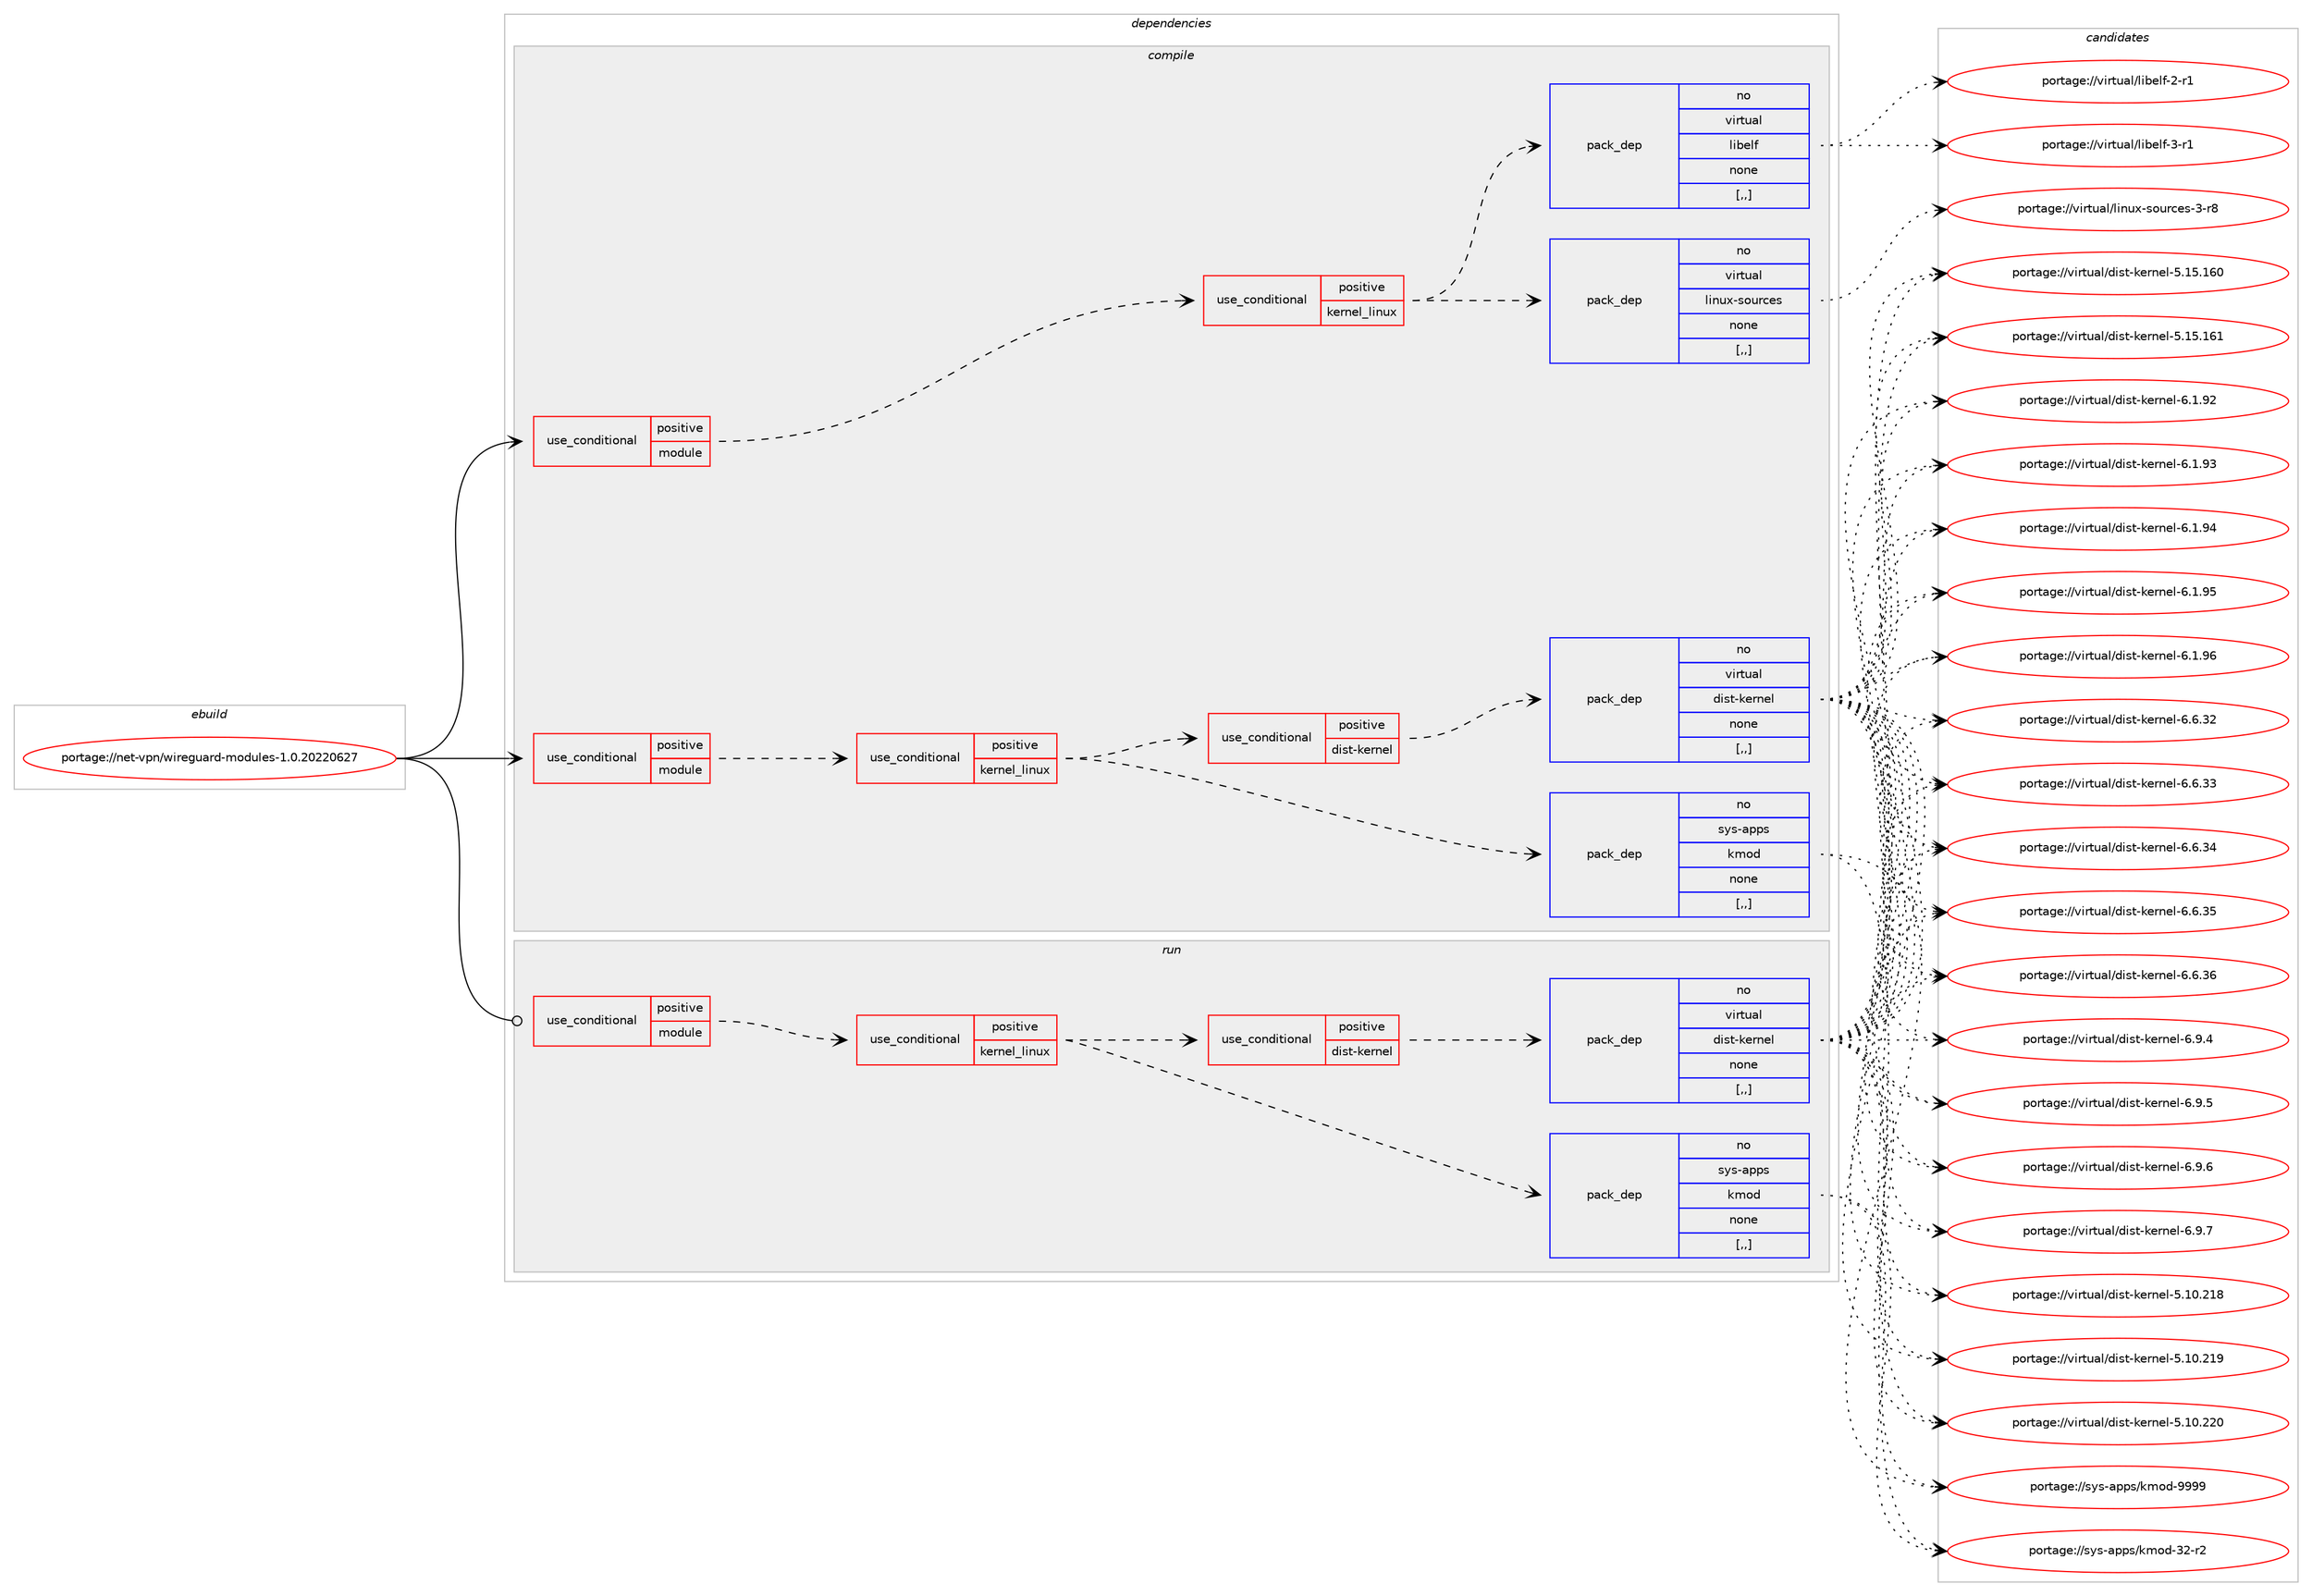 digraph prolog {

# *************
# Graph options
# *************

newrank=true;
concentrate=true;
compound=true;
graph [rankdir=LR,fontname=Helvetica,fontsize=10,ranksep=1.5];#, ranksep=2.5, nodesep=0.2];
edge  [arrowhead=vee];
node  [fontname=Helvetica,fontsize=10];

# **********
# The ebuild
# **********

subgraph cluster_leftcol {
color=gray;
rank=same;
label=<<i>ebuild</i>>;
id [label="portage://net-vpn/wireguard-modules-1.0.20220627", color=red, width=4, href="../net-vpn/wireguard-modules-1.0.20220627.svg"];
}

# ****************
# The dependencies
# ****************

subgraph cluster_midcol {
color=gray;
label=<<i>dependencies</i>>;
subgraph cluster_compile {
fillcolor="#eeeeee";
style=filled;
label=<<i>compile</i>>;
subgraph cond100127 {
dependency378733 [label=<<TABLE BORDER="0" CELLBORDER="1" CELLSPACING="0" CELLPADDING="4"><TR><TD ROWSPAN="3" CELLPADDING="10">use_conditional</TD></TR><TR><TD>positive</TD></TR><TR><TD>module</TD></TR></TABLE>>, shape=none, color=red];
subgraph cond100128 {
dependency378734 [label=<<TABLE BORDER="0" CELLBORDER="1" CELLSPACING="0" CELLPADDING="4"><TR><TD ROWSPAN="3" CELLPADDING="10">use_conditional</TD></TR><TR><TD>positive</TD></TR><TR><TD>kernel_linux</TD></TR></TABLE>>, shape=none, color=red];
subgraph pack275874 {
dependency378735 [label=<<TABLE BORDER="0" CELLBORDER="1" CELLSPACING="0" CELLPADDING="4" WIDTH="220"><TR><TD ROWSPAN="6" CELLPADDING="30">pack_dep</TD></TR><TR><TD WIDTH="110">no</TD></TR><TR><TD>sys-apps</TD></TR><TR><TD>kmod</TD></TR><TR><TD>none</TD></TR><TR><TD>[,,]</TD></TR></TABLE>>, shape=none, color=blue];
}
dependency378734:e -> dependency378735:w [weight=20,style="dashed",arrowhead="vee"];
subgraph cond100129 {
dependency378736 [label=<<TABLE BORDER="0" CELLBORDER="1" CELLSPACING="0" CELLPADDING="4"><TR><TD ROWSPAN="3" CELLPADDING="10">use_conditional</TD></TR><TR><TD>positive</TD></TR><TR><TD>dist-kernel</TD></TR></TABLE>>, shape=none, color=red];
subgraph pack275875 {
dependency378737 [label=<<TABLE BORDER="0" CELLBORDER="1" CELLSPACING="0" CELLPADDING="4" WIDTH="220"><TR><TD ROWSPAN="6" CELLPADDING="30">pack_dep</TD></TR><TR><TD WIDTH="110">no</TD></TR><TR><TD>virtual</TD></TR><TR><TD>dist-kernel</TD></TR><TR><TD>none</TD></TR><TR><TD>[,,]</TD></TR></TABLE>>, shape=none, color=blue];
}
dependency378736:e -> dependency378737:w [weight=20,style="dashed",arrowhead="vee"];
}
dependency378734:e -> dependency378736:w [weight=20,style="dashed",arrowhead="vee"];
}
dependency378733:e -> dependency378734:w [weight=20,style="dashed",arrowhead="vee"];
}
id:e -> dependency378733:w [weight=20,style="solid",arrowhead="vee"];
subgraph cond100130 {
dependency378738 [label=<<TABLE BORDER="0" CELLBORDER="1" CELLSPACING="0" CELLPADDING="4"><TR><TD ROWSPAN="3" CELLPADDING="10">use_conditional</TD></TR><TR><TD>positive</TD></TR><TR><TD>module</TD></TR></TABLE>>, shape=none, color=red];
subgraph cond100131 {
dependency378739 [label=<<TABLE BORDER="0" CELLBORDER="1" CELLSPACING="0" CELLPADDING="4"><TR><TD ROWSPAN="3" CELLPADDING="10">use_conditional</TD></TR><TR><TD>positive</TD></TR><TR><TD>kernel_linux</TD></TR></TABLE>>, shape=none, color=red];
subgraph pack275876 {
dependency378740 [label=<<TABLE BORDER="0" CELLBORDER="1" CELLSPACING="0" CELLPADDING="4" WIDTH="220"><TR><TD ROWSPAN="6" CELLPADDING="30">pack_dep</TD></TR><TR><TD WIDTH="110">no</TD></TR><TR><TD>virtual</TD></TR><TR><TD>linux-sources</TD></TR><TR><TD>none</TD></TR><TR><TD>[,,]</TD></TR></TABLE>>, shape=none, color=blue];
}
dependency378739:e -> dependency378740:w [weight=20,style="dashed",arrowhead="vee"];
subgraph pack275877 {
dependency378741 [label=<<TABLE BORDER="0" CELLBORDER="1" CELLSPACING="0" CELLPADDING="4" WIDTH="220"><TR><TD ROWSPAN="6" CELLPADDING="30">pack_dep</TD></TR><TR><TD WIDTH="110">no</TD></TR><TR><TD>virtual</TD></TR><TR><TD>libelf</TD></TR><TR><TD>none</TD></TR><TR><TD>[,,]</TD></TR></TABLE>>, shape=none, color=blue];
}
dependency378739:e -> dependency378741:w [weight=20,style="dashed",arrowhead="vee"];
}
dependency378738:e -> dependency378739:w [weight=20,style="dashed",arrowhead="vee"];
}
id:e -> dependency378738:w [weight=20,style="solid",arrowhead="vee"];
}
subgraph cluster_compileandrun {
fillcolor="#eeeeee";
style=filled;
label=<<i>compile and run</i>>;
}
subgraph cluster_run {
fillcolor="#eeeeee";
style=filled;
label=<<i>run</i>>;
subgraph cond100132 {
dependency378742 [label=<<TABLE BORDER="0" CELLBORDER="1" CELLSPACING="0" CELLPADDING="4"><TR><TD ROWSPAN="3" CELLPADDING="10">use_conditional</TD></TR><TR><TD>positive</TD></TR><TR><TD>module</TD></TR></TABLE>>, shape=none, color=red];
subgraph cond100133 {
dependency378743 [label=<<TABLE BORDER="0" CELLBORDER="1" CELLSPACING="0" CELLPADDING="4"><TR><TD ROWSPAN="3" CELLPADDING="10">use_conditional</TD></TR><TR><TD>positive</TD></TR><TR><TD>kernel_linux</TD></TR></TABLE>>, shape=none, color=red];
subgraph pack275878 {
dependency378744 [label=<<TABLE BORDER="0" CELLBORDER="1" CELLSPACING="0" CELLPADDING="4" WIDTH="220"><TR><TD ROWSPAN="6" CELLPADDING="30">pack_dep</TD></TR><TR><TD WIDTH="110">no</TD></TR><TR><TD>sys-apps</TD></TR><TR><TD>kmod</TD></TR><TR><TD>none</TD></TR><TR><TD>[,,]</TD></TR></TABLE>>, shape=none, color=blue];
}
dependency378743:e -> dependency378744:w [weight=20,style="dashed",arrowhead="vee"];
subgraph cond100134 {
dependency378745 [label=<<TABLE BORDER="0" CELLBORDER="1" CELLSPACING="0" CELLPADDING="4"><TR><TD ROWSPAN="3" CELLPADDING="10">use_conditional</TD></TR><TR><TD>positive</TD></TR><TR><TD>dist-kernel</TD></TR></TABLE>>, shape=none, color=red];
subgraph pack275879 {
dependency378746 [label=<<TABLE BORDER="0" CELLBORDER="1" CELLSPACING="0" CELLPADDING="4" WIDTH="220"><TR><TD ROWSPAN="6" CELLPADDING="30">pack_dep</TD></TR><TR><TD WIDTH="110">no</TD></TR><TR><TD>virtual</TD></TR><TR><TD>dist-kernel</TD></TR><TR><TD>none</TD></TR><TR><TD>[,,]</TD></TR></TABLE>>, shape=none, color=blue];
}
dependency378745:e -> dependency378746:w [weight=20,style="dashed",arrowhead="vee"];
}
dependency378743:e -> dependency378745:w [weight=20,style="dashed",arrowhead="vee"];
}
dependency378742:e -> dependency378743:w [weight=20,style="dashed",arrowhead="vee"];
}
id:e -> dependency378742:w [weight=20,style="solid",arrowhead="odot"];
}
}

# **************
# The candidates
# **************

subgraph cluster_choices {
rank=same;
color=gray;
label=<<i>candidates</i>>;

subgraph choice275874 {
color=black;
nodesep=1;
choice1151211154597112112115471071091111004551504511450 [label="portage://sys-apps/kmod-32-r2", color=red, width=4,href="../sys-apps/kmod-32-r2.svg"];
choice1151211154597112112115471071091111004557575757 [label="portage://sys-apps/kmod-9999", color=red, width=4,href="../sys-apps/kmod-9999.svg"];
dependency378735:e -> choice1151211154597112112115471071091111004551504511450:w [style=dotted,weight="100"];
dependency378735:e -> choice1151211154597112112115471071091111004557575757:w [style=dotted,weight="100"];
}
subgraph choice275875 {
color=black;
nodesep=1;
choice118105114116117971084710010511511645107101114110101108455346494846504956 [label="portage://virtual/dist-kernel-5.10.218", color=red, width=4,href="../virtual/dist-kernel-5.10.218.svg"];
choice118105114116117971084710010511511645107101114110101108455346494846504957 [label="portage://virtual/dist-kernel-5.10.219", color=red, width=4,href="../virtual/dist-kernel-5.10.219.svg"];
choice118105114116117971084710010511511645107101114110101108455346494846505048 [label="portage://virtual/dist-kernel-5.10.220", color=red, width=4,href="../virtual/dist-kernel-5.10.220.svg"];
choice118105114116117971084710010511511645107101114110101108455346495346495448 [label="portage://virtual/dist-kernel-5.15.160", color=red, width=4,href="../virtual/dist-kernel-5.15.160.svg"];
choice118105114116117971084710010511511645107101114110101108455346495346495449 [label="portage://virtual/dist-kernel-5.15.161", color=red, width=4,href="../virtual/dist-kernel-5.15.161.svg"];
choice11810511411611797108471001051151164510710111411010110845544649465750 [label="portage://virtual/dist-kernel-6.1.92", color=red, width=4,href="../virtual/dist-kernel-6.1.92.svg"];
choice11810511411611797108471001051151164510710111411010110845544649465751 [label="portage://virtual/dist-kernel-6.1.93", color=red, width=4,href="../virtual/dist-kernel-6.1.93.svg"];
choice11810511411611797108471001051151164510710111411010110845544649465752 [label="portage://virtual/dist-kernel-6.1.94", color=red, width=4,href="../virtual/dist-kernel-6.1.94.svg"];
choice11810511411611797108471001051151164510710111411010110845544649465753 [label="portage://virtual/dist-kernel-6.1.95", color=red, width=4,href="../virtual/dist-kernel-6.1.95.svg"];
choice11810511411611797108471001051151164510710111411010110845544649465754 [label="portage://virtual/dist-kernel-6.1.96", color=red, width=4,href="../virtual/dist-kernel-6.1.96.svg"];
choice11810511411611797108471001051151164510710111411010110845544654465150 [label="portage://virtual/dist-kernel-6.6.32", color=red, width=4,href="../virtual/dist-kernel-6.6.32.svg"];
choice11810511411611797108471001051151164510710111411010110845544654465151 [label="portage://virtual/dist-kernel-6.6.33", color=red, width=4,href="../virtual/dist-kernel-6.6.33.svg"];
choice11810511411611797108471001051151164510710111411010110845544654465152 [label="portage://virtual/dist-kernel-6.6.34", color=red, width=4,href="../virtual/dist-kernel-6.6.34.svg"];
choice11810511411611797108471001051151164510710111411010110845544654465153 [label="portage://virtual/dist-kernel-6.6.35", color=red, width=4,href="../virtual/dist-kernel-6.6.35.svg"];
choice11810511411611797108471001051151164510710111411010110845544654465154 [label="portage://virtual/dist-kernel-6.6.36", color=red, width=4,href="../virtual/dist-kernel-6.6.36.svg"];
choice118105114116117971084710010511511645107101114110101108455446574652 [label="portage://virtual/dist-kernel-6.9.4", color=red, width=4,href="../virtual/dist-kernel-6.9.4.svg"];
choice118105114116117971084710010511511645107101114110101108455446574653 [label="portage://virtual/dist-kernel-6.9.5", color=red, width=4,href="../virtual/dist-kernel-6.9.5.svg"];
choice118105114116117971084710010511511645107101114110101108455446574654 [label="portage://virtual/dist-kernel-6.9.6", color=red, width=4,href="../virtual/dist-kernel-6.9.6.svg"];
choice118105114116117971084710010511511645107101114110101108455446574655 [label="portage://virtual/dist-kernel-6.9.7", color=red, width=4,href="../virtual/dist-kernel-6.9.7.svg"];
dependency378737:e -> choice118105114116117971084710010511511645107101114110101108455346494846504956:w [style=dotted,weight="100"];
dependency378737:e -> choice118105114116117971084710010511511645107101114110101108455346494846504957:w [style=dotted,weight="100"];
dependency378737:e -> choice118105114116117971084710010511511645107101114110101108455346494846505048:w [style=dotted,weight="100"];
dependency378737:e -> choice118105114116117971084710010511511645107101114110101108455346495346495448:w [style=dotted,weight="100"];
dependency378737:e -> choice118105114116117971084710010511511645107101114110101108455346495346495449:w [style=dotted,weight="100"];
dependency378737:e -> choice11810511411611797108471001051151164510710111411010110845544649465750:w [style=dotted,weight="100"];
dependency378737:e -> choice11810511411611797108471001051151164510710111411010110845544649465751:w [style=dotted,weight="100"];
dependency378737:e -> choice11810511411611797108471001051151164510710111411010110845544649465752:w [style=dotted,weight="100"];
dependency378737:e -> choice11810511411611797108471001051151164510710111411010110845544649465753:w [style=dotted,weight="100"];
dependency378737:e -> choice11810511411611797108471001051151164510710111411010110845544649465754:w [style=dotted,weight="100"];
dependency378737:e -> choice11810511411611797108471001051151164510710111411010110845544654465150:w [style=dotted,weight="100"];
dependency378737:e -> choice11810511411611797108471001051151164510710111411010110845544654465151:w [style=dotted,weight="100"];
dependency378737:e -> choice11810511411611797108471001051151164510710111411010110845544654465152:w [style=dotted,weight="100"];
dependency378737:e -> choice11810511411611797108471001051151164510710111411010110845544654465153:w [style=dotted,weight="100"];
dependency378737:e -> choice11810511411611797108471001051151164510710111411010110845544654465154:w [style=dotted,weight="100"];
dependency378737:e -> choice118105114116117971084710010511511645107101114110101108455446574652:w [style=dotted,weight="100"];
dependency378737:e -> choice118105114116117971084710010511511645107101114110101108455446574653:w [style=dotted,weight="100"];
dependency378737:e -> choice118105114116117971084710010511511645107101114110101108455446574654:w [style=dotted,weight="100"];
dependency378737:e -> choice118105114116117971084710010511511645107101114110101108455446574655:w [style=dotted,weight="100"];
}
subgraph choice275876 {
color=black;
nodesep=1;
choice1181051141161179710847108105110117120451151111171149910111545514511456 [label="portage://virtual/linux-sources-3-r8", color=red, width=4,href="../virtual/linux-sources-3-r8.svg"];
dependency378740:e -> choice1181051141161179710847108105110117120451151111171149910111545514511456:w [style=dotted,weight="100"];
}
subgraph choice275877 {
color=black;
nodesep=1;
choice11810511411611797108471081059810110810245504511449 [label="portage://virtual/libelf-2-r1", color=red, width=4,href="../virtual/libelf-2-r1.svg"];
choice11810511411611797108471081059810110810245514511449 [label="portage://virtual/libelf-3-r1", color=red, width=4,href="../virtual/libelf-3-r1.svg"];
dependency378741:e -> choice11810511411611797108471081059810110810245504511449:w [style=dotted,weight="100"];
dependency378741:e -> choice11810511411611797108471081059810110810245514511449:w [style=dotted,weight="100"];
}
subgraph choice275878 {
color=black;
nodesep=1;
choice1151211154597112112115471071091111004551504511450 [label="portage://sys-apps/kmod-32-r2", color=red, width=4,href="../sys-apps/kmod-32-r2.svg"];
choice1151211154597112112115471071091111004557575757 [label="portage://sys-apps/kmod-9999", color=red, width=4,href="../sys-apps/kmod-9999.svg"];
dependency378744:e -> choice1151211154597112112115471071091111004551504511450:w [style=dotted,weight="100"];
dependency378744:e -> choice1151211154597112112115471071091111004557575757:w [style=dotted,weight="100"];
}
subgraph choice275879 {
color=black;
nodesep=1;
choice118105114116117971084710010511511645107101114110101108455346494846504956 [label="portage://virtual/dist-kernel-5.10.218", color=red, width=4,href="../virtual/dist-kernel-5.10.218.svg"];
choice118105114116117971084710010511511645107101114110101108455346494846504957 [label="portage://virtual/dist-kernel-5.10.219", color=red, width=4,href="../virtual/dist-kernel-5.10.219.svg"];
choice118105114116117971084710010511511645107101114110101108455346494846505048 [label="portage://virtual/dist-kernel-5.10.220", color=red, width=4,href="../virtual/dist-kernel-5.10.220.svg"];
choice118105114116117971084710010511511645107101114110101108455346495346495448 [label="portage://virtual/dist-kernel-5.15.160", color=red, width=4,href="../virtual/dist-kernel-5.15.160.svg"];
choice118105114116117971084710010511511645107101114110101108455346495346495449 [label="portage://virtual/dist-kernel-5.15.161", color=red, width=4,href="../virtual/dist-kernel-5.15.161.svg"];
choice11810511411611797108471001051151164510710111411010110845544649465750 [label="portage://virtual/dist-kernel-6.1.92", color=red, width=4,href="../virtual/dist-kernel-6.1.92.svg"];
choice11810511411611797108471001051151164510710111411010110845544649465751 [label="portage://virtual/dist-kernel-6.1.93", color=red, width=4,href="../virtual/dist-kernel-6.1.93.svg"];
choice11810511411611797108471001051151164510710111411010110845544649465752 [label="portage://virtual/dist-kernel-6.1.94", color=red, width=4,href="../virtual/dist-kernel-6.1.94.svg"];
choice11810511411611797108471001051151164510710111411010110845544649465753 [label="portage://virtual/dist-kernel-6.1.95", color=red, width=4,href="../virtual/dist-kernel-6.1.95.svg"];
choice11810511411611797108471001051151164510710111411010110845544649465754 [label="portage://virtual/dist-kernel-6.1.96", color=red, width=4,href="../virtual/dist-kernel-6.1.96.svg"];
choice11810511411611797108471001051151164510710111411010110845544654465150 [label="portage://virtual/dist-kernel-6.6.32", color=red, width=4,href="../virtual/dist-kernel-6.6.32.svg"];
choice11810511411611797108471001051151164510710111411010110845544654465151 [label="portage://virtual/dist-kernel-6.6.33", color=red, width=4,href="../virtual/dist-kernel-6.6.33.svg"];
choice11810511411611797108471001051151164510710111411010110845544654465152 [label="portage://virtual/dist-kernel-6.6.34", color=red, width=4,href="../virtual/dist-kernel-6.6.34.svg"];
choice11810511411611797108471001051151164510710111411010110845544654465153 [label="portage://virtual/dist-kernel-6.6.35", color=red, width=4,href="../virtual/dist-kernel-6.6.35.svg"];
choice11810511411611797108471001051151164510710111411010110845544654465154 [label="portage://virtual/dist-kernel-6.6.36", color=red, width=4,href="../virtual/dist-kernel-6.6.36.svg"];
choice118105114116117971084710010511511645107101114110101108455446574652 [label="portage://virtual/dist-kernel-6.9.4", color=red, width=4,href="../virtual/dist-kernel-6.9.4.svg"];
choice118105114116117971084710010511511645107101114110101108455446574653 [label="portage://virtual/dist-kernel-6.9.5", color=red, width=4,href="../virtual/dist-kernel-6.9.5.svg"];
choice118105114116117971084710010511511645107101114110101108455446574654 [label="portage://virtual/dist-kernel-6.9.6", color=red, width=4,href="../virtual/dist-kernel-6.9.6.svg"];
choice118105114116117971084710010511511645107101114110101108455446574655 [label="portage://virtual/dist-kernel-6.9.7", color=red, width=4,href="../virtual/dist-kernel-6.9.7.svg"];
dependency378746:e -> choice118105114116117971084710010511511645107101114110101108455346494846504956:w [style=dotted,weight="100"];
dependency378746:e -> choice118105114116117971084710010511511645107101114110101108455346494846504957:w [style=dotted,weight="100"];
dependency378746:e -> choice118105114116117971084710010511511645107101114110101108455346494846505048:w [style=dotted,weight="100"];
dependency378746:e -> choice118105114116117971084710010511511645107101114110101108455346495346495448:w [style=dotted,weight="100"];
dependency378746:e -> choice118105114116117971084710010511511645107101114110101108455346495346495449:w [style=dotted,weight="100"];
dependency378746:e -> choice11810511411611797108471001051151164510710111411010110845544649465750:w [style=dotted,weight="100"];
dependency378746:e -> choice11810511411611797108471001051151164510710111411010110845544649465751:w [style=dotted,weight="100"];
dependency378746:e -> choice11810511411611797108471001051151164510710111411010110845544649465752:w [style=dotted,weight="100"];
dependency378746:e -> choice11810511411611797108471001051151164510710111411010110845544649465753:w [style=dotted,weight="100"];
dependency378746:e -> choice11810511411611797108471001051151164510710111411010110845544649465754:w [style=dotted,weight="100"];
dependency378746:e -> choice11810511411611797108471001051151164510710111411010110845544654465150:w [style=dotted,weight="100"];
dependency378746:e -> choice11810511411611797108471001051151164510710111411010110845544654465151:w [style=dotted,weight="100"];
dependency378746:e -> choice11810511411611797108471001051151164510710111411010110845544654465152:w [style=dotted,weight="100"];
dependency378746:e -> choice11810511411611797108471001051151164510710111411010110845544654465153:w [style=dotted,weight="100"];
dependency378746:e -> choice11810511411611797108471001051151164510710111411010110845544654465154:w [style=dotted,weight="100"];
dependency378746:e -> choice118105114116117971084710010511511645107101114110101108455446574652:w [style=dotted,weight="100"];
dependency378746:e -> choice118105114116117971084710010511511645107101114110101108455446574653:w [style=dotted,weight="100"];
dependency378746:e -> choice118105114116117971084710010511511645107101114110101108455446574654:w [style=dotted,weight="100"];
dependency378746:e -> choice118105114116117971084710010511511645107101114110101108455446574655:w [style=dotted,weight="100"];
}
}

}
